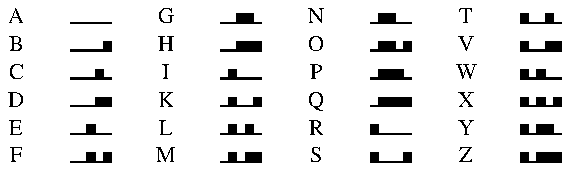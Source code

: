 .PS

.char o \D'f 1000u'\h'-1000u'\D'P 3p 0 0 -3.5p -3p 0 0 3.5p'\h'3p'
.char - \D'f 1000u'\h'-1000u'\D'P 3p 0 0 -0.5p -3p 0 0 0.5p'\h'3p'
.ps 8
boxht = 10/72

boxwid = 0.25
down

Colone:
box invis "A"
box invis "B"
box invis "C"
box invis "D"
box invis "E"
box invis "F"

boxwid = 2 / 4
move to Colone.ne
move right boxwid/2
down

Codeone:
box invis "-----"
box invis "----o"
box invis "---o-"
box invis "---oo"
box invis "--o--"
box invis "--o-o"

boxwid = 0.25
move to Codeone.ne
move right boxwid/2
down

Coltwo:
box invis "G"
box invis "H"
box invis "I"
box invis "K"
box invis "L"
box invis "M"

boxwid = 2 / 4
move to Coltwo.ne
move right boxwid/2
down

Codetwo:
box invis "--oo-"
box invis "--ooo"
box invis "-o---"
box invis "-o--o"
box invis "-o-o-"
box invis "-o-oo"

boxwid = 0.25
move to Codetwo.ne
move right boxwid/2
down

Colthree:
box invis "N"
box invis "O"
box invis "P"
box invis "Q"
box invis "R"
box invis "S"

boxwid = 2 / 4
move to Colthree.ne
move right boxwid/2
down

Codethree:
box invis "-oo--"
box invis "-oo-o"
box invis "-ooo-"
box invis "-oooo"
box invis "o----"
box invis "o---o"

boxwid = 0.25
move to Codethree.ne
move right boxwid/2
down

Colfour:
box invis "T"
box invis "V"
box invis "W"
box invis "X"
box invis "Y"
box invis "Z"

boxwid = 2 / 4
move to Colfour.ne
move right boxwid/2
down

Codefour:
box invis "o--o-"
box invis "o--oo"
box invis "o-o--"
box invis "o-o-o"
box invis "o-oo-"
box invis "o-ooo"

.rchar o
.rchar -

.PE
